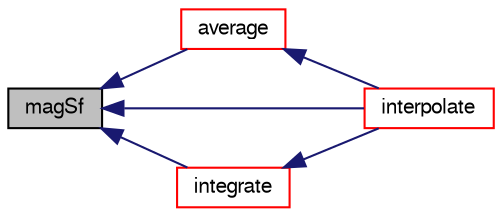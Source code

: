 digraph "magSf"
{
  bgcolor="transparent";
  edge [fontname="FreeSans",fontsize="10",labelfontname="FreeSans",labelfontsize="10"];
  node [fontname="FreeSans",fontsize="10",shape=record];
  rankdir="LR";
  Node1273 [label="magSf",height=0.2,width=0.4,color="black", fillcolor="grey75", style="filled", fontcolor="black"];
  Node1273 -> Node1274 [dir="back",color="midnightblue",fontsize="10",style="solid",fontname="FreeSans"];
  Node1274 [label="average",height=0.2,width=0.4,color="red",URL="$a29378.html#a7cf5acfddd539eaf05546a90ee7b686a",tooltip="Area-averaged value of a field across the surface. "];
  Node1274 -> Node1275 [dir="back",color="midnightblue",fontsize="10",style="solid",fontname="FreeSans"];
  Node1275 [label="interpolate",height=0.2,width=0.4,color="red",URL="$a29378.html#acb5e25bbcf94f482a6b194cfbde024fb",tooltip="interpolation requested for surface "];
  Node1273 -> Node1312 [dir="back",color="midnightblue",fontsize="10",style="solid",fontname="FreeSans"];
  Node1312 [label="integrate",height=0.2,width=0.4,color="red",URL="$a29378.html#afac891fa3413f09f9e55ee470bc79a93",tooltip="Integration of a field across the surface. "];
  Node1312 -> Node1275 [dir="back",color="midnightblue",fontsize="10",style="solid",fontname="FreeSans"];
  Node1273 -> Node1275 [dir="back",color="midnightblue",fontsize="10",style="solid",fontname="FreeSans"];
}
